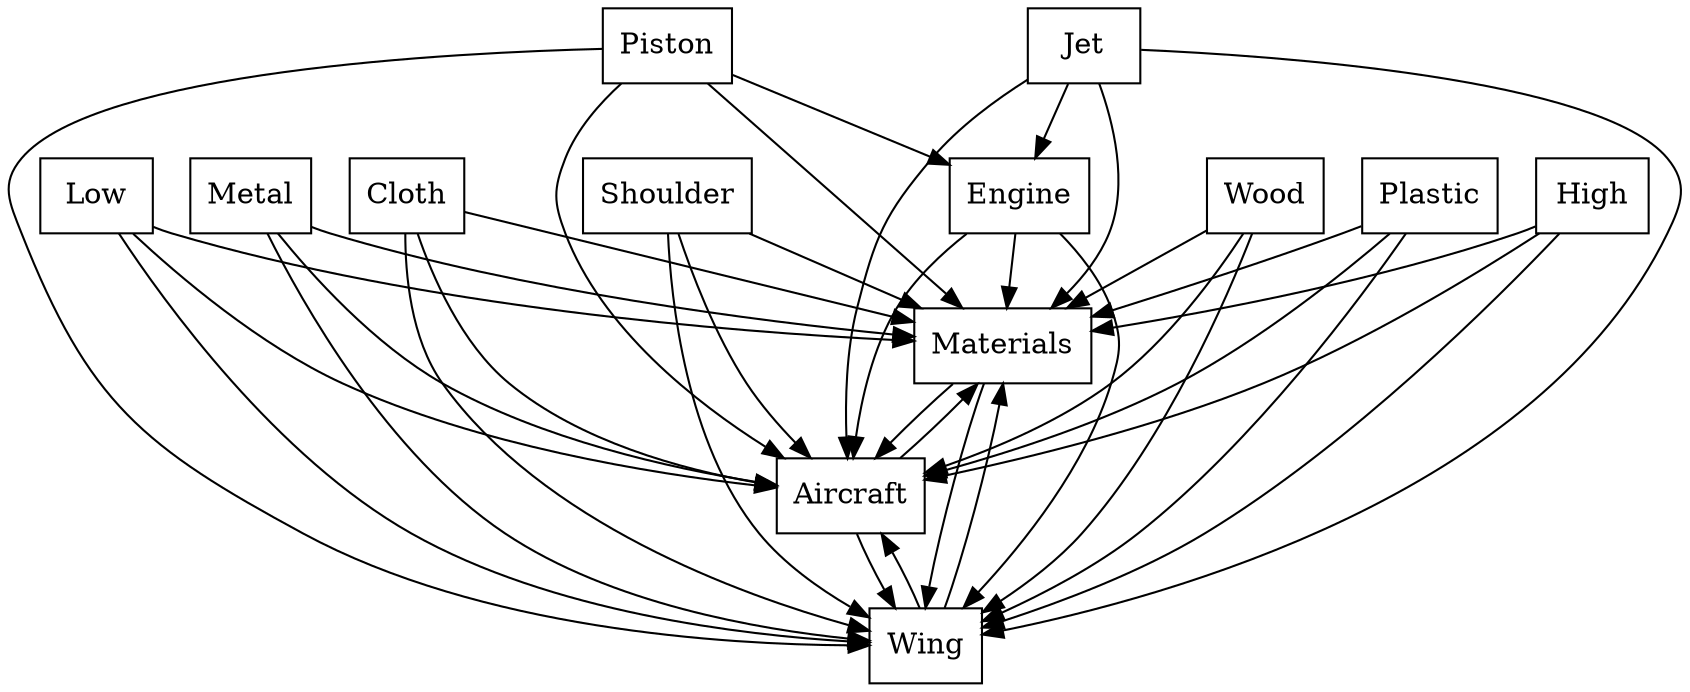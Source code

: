 digraph{
graph [rankdir=TB];
node [shape=box];
edge [arrowhead=normal];
0[label="Low",]
1[label="Cloth",]
2[label="Materials",]
3[label="Metal",]
4[label="Aircraft",]
5[label="Shoulder",]
6[label="Piston",]
7[label="Wood",]
8[label="Jet",]
9[label="Plastic",]
10[label="High",]
11[label="Wing",]
12[label="Engine",]
0->2[label="",]
0->4[label="",]
0->11[label="",]
1->2[label="",]
1->4[label="",]
1->11[label="",]
2->4[label="",]
2->11[label="",]
3->2[label="",]
3->4[label="",]
3->11[label="",]
4->2[label="",]
4->11[label="",]
5->2[label="",]
5->4[label="",]
5->11[label="",]
6->2[label="",]
6->4[label="",]
6->11[label="",]
6->12[label="",]
7->2[label="",]
7->4[label="",]
7->11[label="",]
8->2[label="",]
8->4[label="",]
8->11[label="",]
8->12[label="",]
9->2[label="",]
9->4[label="",]
9->11[label="",]
10->2[label="",]
10->4[label="",]
10->11[label="",]
11->2[label="",]
11->4[label="",]
12->2[label="",]
12->4[label="",]
12->11[label="",]
}
